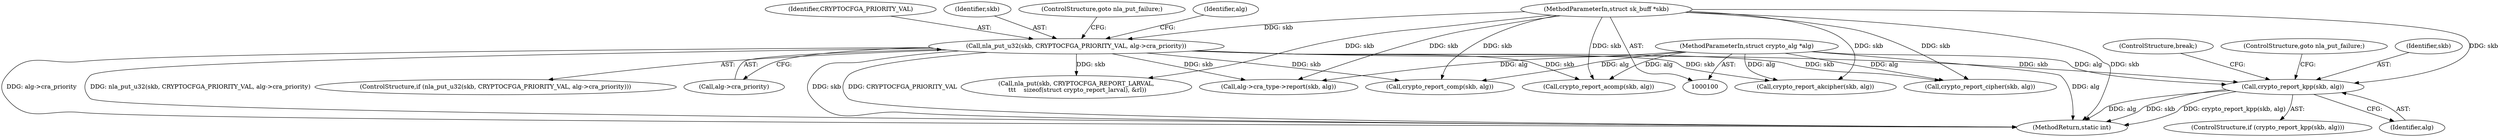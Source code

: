 digraph "0_linux_f43f39958beb206b53292801e216d9b8a660f087_4@API" {
"1000256" [label="(Call,crypto_report_kpp(skb, alg))"];
"1000166" [label="(Call,nla_put_u32(skb, CRYPTOCFGA_PRIORITY_VAL, alg->cra_priority))"];
"1000103" [label="(MethodParameterIn,struct sk_buff *skb)"];
"1000101" [label="(MethodParameterIn,struct crypto_alg *alg)"];
"1000169" [label="(Call,alg->cra_priority)"];
"1000166" [label="(Call,nla_put_u32(skb, CRYPTOCFGA_PRIORITY_VAL, alg->cra_priority))"];
"1000268" [label="(MethodReturn,static int)"];
"1000167" [label="(Identifier,skb)"];
"1000172" [label="(ControlStructure,goto nla_put_failure;)"];
"1000228" [label="(Call,crypto_report_cipher(skb, alg))"];
"1000260" [label="(ControlStructure,break;)"];
"1000165" [label="(ControlStructure,if (nla_put_u32(skb, CRYPTOCFGA_PRIORITY_VAL, alg->cra_priority)))"];
"1000101" [label="(MethodParameterIn,struct crypto_alg *alg)"];
"1000212" [label="(Call,alg->cra_type->report(skb, alg))"];
"1000191" [label="(Call,nla_put(skb, CRYPTOCFGA_REPORT_LARVAL,\n \t\t\t    sizeof(struct crypto_report_larval), &rl))"];
"1000235" [label="(Call,crypto_report_comp(skb, alg))"];
"1000103" [label="(MethodParameterIn,struct sk_buff *skb)"];
"1000259" [label="(ControlStructure,goto nla_put_failure;)"];
"1000176" [label="(Identifier,alg)"];
"1000256" [label="(Call,crypto_report_kpp(skb, alg))"];
"1000242" [label="(Call,crypto_report_acomp(skb, alg))"];
"1000255" [label="(ControlStructure,if (crypto_report_kpp(skb, alg)))"];
"1000168" [label="(Identifier,CRYPTOCFGA_PRIORITY_VAL)"];
"1000257" [label="(Identifier,skb)"];
"1000249" [label="(Call,crypto_report_akcipher(skb, alg))"];
"1000258" [label="(Identifier,alg)"];
"1000256" -> "1000255"  [label="AST: "];
"1000256" -> "1000258"  [label="CFG: "];
"1000257" -> "1000256"  [label="AST: "];
"1000258" -> "1000256"  [label="AST: "];
"1000259" -> "1000256"  [label="CFG: "];
"1000260" -> "1000256"  [label="CFG: "];
"1000256" -> "1000268"  [label="DDG: alg"];
"1000256" -> "1000268"  [label="DDG: skb"];
"1000256" -> "1000268"  [label="DDG: crypto_report_kpp(skb, alg)"];
"1000166" -> "1000256"  [label="DDG: skb"];
"1000103" -> "1000256"  [label="DDG: skb"];
"1000101" -> "1000256"  [label="DDG: alg"];
"1000166" -> "1000165"  [label="AST: "];
"1000166" -> "1000169"  [label="CFG: "];
"1000167" -> "1000166"  [label="AST: "];
"1000168" -> "1000166"  [label="AST: "];
"1000169" -> "1000166"  [label="AST: "];
"1000172" -> "1000166"  [label="CFG: "];
"1000176" -> "1000166"  [label="CFG: "];
"1000166" -> "1000268"  [label="DDG: CRYPTOCFGA_PRIORITY_VAL"];
"1000166" -> "1000268"  [label="DDG: alg->cra_priority"];
"1000166" -> "1000268"  [label="DDG: nla_put_u32(skb, CRYPTOCFGA_PRIORITY_VAL, alg->cra_priority)"];
"1000166" -> "1000268"  [label="DDG: skb"];
"1000103" -> "1000166"  [label="DDG: skb"];
"1000166" -> "1000191"  [label="DDG: skb"];
"1000166" -> "1000212"  [label="DDG: skb"];
"1000166" -> "1000228"  [label="DDG: skb"];
"1000166" -> "1000235"  [label="DDG: skb"];
"1000166" -> "1000242"  [label="DDG: skb"];
"1000166" -> "1000249"  [label="DDG: skb"];
"1000103" -> "1000100"  [label="AST: "];
"1000103" -> "1000268"  [label="DDG: skb"];
"1000103" -> "1000191"  [label="DDG: skb"];
"1000103" -> "1000212"  [label="DDG: skb"];
"1000103" -> "1000228"  [label="DDG: skb"];
"1000103" -> "1000235"  [label="DDG: skb"];
"1000103" -> "1000242"  [label="DDG: skb"];
"1000103" -> "1000249"  [label="DDG: skb"];
"1000101" -> "1000100"  [label="AST: "];
"1000101" -> "1000268"  [label="DDG: alg"];
"1000101" -> "1000212"  [label="DDG: alg"];
"1000101" -> "1000228"  [label="DDG: alg"];
"1000101" -> "1000235"  [label="DDG: alg"];
"1000101" -> "1000242"  [label="DDG: alg"];
"1000101" -> "1000249"  [label="DDG: alg"];
}
